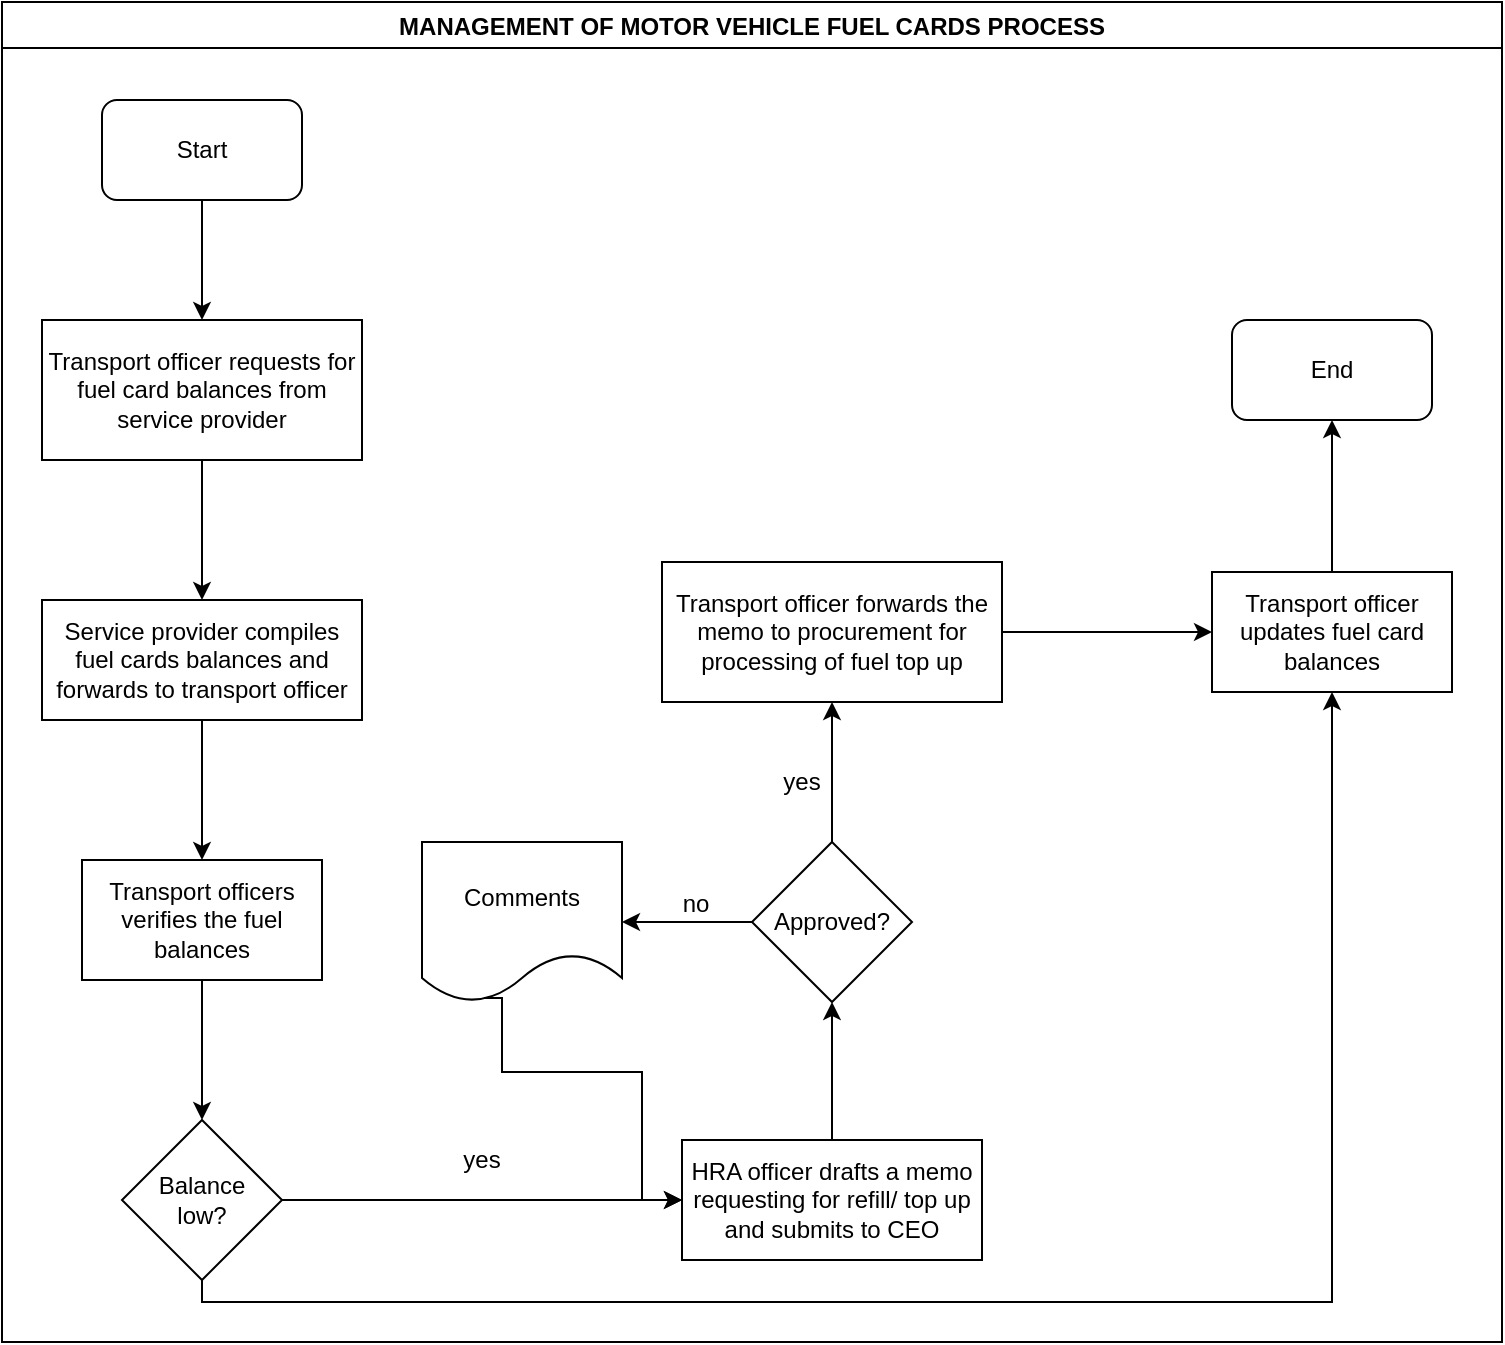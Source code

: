 <mxfile version="14.1.8" type="github">
  <diagram id="mqCRt8jWshRflJlXmG6v" name="Page-1">
    <mxGraphModel dx="1038" dy="547" grid="1" gridSize="10" guides="1" tooltips="1" connect="1" arrows="1" fold="1" page="1" pageScale="1" pageWidth="1169" pageHeight="827" math="0" shadow="0">
      <root>
        <mxCell id="0" />
        <mxCell id="1" parent="0" />
        <mxCell id="U_bItnstda_1CP7JH8OQ-1" value="MANAGEMENT OF MOTOR VEHICLE FUEL CARDS PROCESS" style="swimlane;" vertex="1" parent="1">
          <mxGeometry x="10" y="10" width="750" height="670" as="geometry" />
        </mxCell>
        <mxCell id="U_bItnstda_1CP7JH8OQ-2" value="Start" style="rounded=1;whiteSpace=wrap;html=1;" vertex="1" parent="U_bItnstda_1CP7JH8OQ-1">
          <mxGeometry x="50" y="49" width="100" height="50" as="geometry" />
        </mxCell>
        <mxCell id="U_bItnstda_1CP7JH8OQ-5" value="Transport officer requests for fuel card balances from service provider" style="rounded=0;whiteSpace=wrap;html=1;" vertex="1" parent="U_bItnstda_1CP7JH8OQ-1">
          <mxGeometry x="20" y="159" width="160" height="70" as="geometry" />
        </mxCell>
        <mxCell id="U_bItnstda_1CP7JH8OQ-4" value="" style="edgeStyle=orthogonalEdgeStyle;rounded=0;orthogonalLoop=1;jettySize=auto;html=1;" edge="1" parent="U_bItnstda_1CP7JH8OQ-1" source="U_bItnstda_1CP7JH8OQ-2" target="U_bItnstda_1CP7JH8OQ-5">
          <mxGeometry relative="1" as="geometry">
            <mxPoint x="100" y="174" as="targetPoint" />
          </mxGeometry>
        </mxCell>
        <mxCell id="U_bItnstda_1CP7JH8OQ-6" value="Service provider compiles fuel cards balances and forwards to transport officer" style="whiteSpace=wrap;html=1;rounded=0;" vertex="1" parent="U_bItnstda_1CP7JH8OQ-1">
          <mxGeometry x="20" y="299" width="160" height="60" as="geometry" />
        </mxCell>
        <mxCell id="U_bItnstda_1CP7JH8OQ-7" value="" style="edgeStyle=orthogonalEdgeStyle;rounded=0;orthogonalLoop=1;jettySize=auto;html=1;" edge="1" parent="U_bItnstda_1CP7JH8OQ-1" source="U_bItnstda_1CP7JH8OQ-5" target="U_bItnstda_1CP7JH8OQ-6">
          <mxGeometry relative="1" as="geometry" />
        </mxCell>
        <mxCell id="U_bItnstda_1CP7JH8OQ-8" value="Transport officers verifies the fuel balances" style="whiteSpace=wrap;html=1;rounded=0;" vertex="1" parent="U_bItnstda_1CP7JH8OQ-1">
          <mxGeometry x="40" y="429" width="120" height="60" as="geometry" />
        </mxCell>
        <mxCell id="U_bItnstda_1CP7JH8OQ-9" value="" style="edgeStyle=orthogonalEdgeStyle;rounded=0;orthogonalLoop=1;jettySize=auto;html=1;" edge="1" parent="U_bItnstda_1CP7JH8OQ-1" source="U_bItnstda_1CP7JH8OQ-6" target="U_bItnstda_1CP7JH8OQ-8">
          <mxGeometry relative="1" as="geometry" />
        </mxCell>
        <mxCell id="U_bItnstda_1CP7JH8OQ-14" value="yes" style="text;html=1;strokeColor=none;fillColor=none;align=center;verticalAlign=middle;whiteSpace=wrap;rounded=0;" vertex="1" parent="U_bItnstda_1CP7JH8OQ-1">
          <mxGeometry x="220" y="569" width="40" height="20" as="geometry" />
        </mxCell>
        <mxCell id="U_bItnstda_1CP7JH8OQ-12" value="HRA officer drafts a memo requesting for refill/ top up and submits to CEO" style="whiteSpace=wrap;html=1;rounded=0;" vertex="1" parent="U_bItnstda_1CP7JH8OQ-1">
          <mxGeometry x="340" y="569" width="150" height="60" as="geometry" />
        </mxCell>
        <mxCell id="U_bItnstda_1CP7JH8OQ-18" value="Approved?" style="rhombus;whiteSpace=wrap;html=1;" vertex="1" parent="U_bItnstda_1CP7JH8OQ-1">
          <mxGeometry x="375" y="420" width="80" height="80" as="geometry" />
        </mxCell>
        <mxCell id="U_bItnstda_1CP7JH8OQ-17" value="" style="edgeStyle=orthogonalEdgeStyle;rounded=0;orthogonalLoop=1;jettySize=auto;html=1;" edge="1" parent="U_bItnstda_1CP7JH8OQ-1" source="U_bItnstda_1CP7JH8OQ-12" target="U_bItnstda_1CP7JH8OQ-18">
          <mxGeometry relative="1" as="geometry">
            <mxPoint x="365" y="480" as="targetPoint" />
          </mxGeometry>
        </mxCell>
        <mxCell id="U_bItnstda_1CP7JH8OQ-19" value="Transport officer forwards the memo to procurement for processing of fuel top up" style="whiteSpace=wrap;html=1;" vertex="1" parent="U_bItnstda_1CP7JH8OQ-1">
          <mxGeometry x="330" y="280" width="170" height="70" as="geometry" />
        </mxCell>
        <mxCell id="U_bItnstda_1CP7JH8OQ-20" value="" style="edgeStyle=orthogonalEdgeStyle;rounded=0;orthogonalLoop=1;jettySize=auto;html=1;" edge="1" parent="U_bItnstda_1CP7JH8OQ-1" source="U_bItnstda_1CP7JH8OQ-18" target="U_bItnstda_1CP7JH8OQ-19">
          <mxGeometry relative="1" as="geometry" />
        </mxCell>
        <mxCell id="U_bItnstda_1CP7JH8OQ-21" value="yes" style="text;html=1;strokeColor=none;fillColor=none;align=center;verticalAlign=middle;whiteSpace=wrap;rounded=0;" vertex="1" parent="U_bItnstda_1CP7JH8OQ-1">
          <mxGeometry x="380" y="380" width="40" height="20" as="geometry" />
        </mxCell>
        <mxCell id="U_bItnstda_1CP7JH8OQ-22" value="Comments" style="shape=document;whiteSpace=wrap;html=1;boundedLbl=1;" vertex="1" parent="U_bItnstda_1CP7JH8OQ-1">
          <mxGeometry x="210" y="420" width="100" height="80" as="geometry" />
        </mxCell>
        <mxCell id="U_bItnstda_1CP7JH8OQ-23" value="" style="edgeStyle=orthogonalEdgeStyle;rounded=0;orthogonalLoop=1;jettySize=auto;html=1;" edge="1" parent="U_bItnstda_1CP7JH8OQ-1" source="U_bItnstda_1CP7JH8OQ-18" target="U_bItnstda_1CP7JH8OQ-22">
          <mxGeometry relative="1" as="geometry" />
        </mxCell>
        <mxCell id="U_bItnstda_1CP7JH8OQ-25" value="" style="edgeStyle=orthogonalEdgeStyle;rounded=0;orthogonalLoop=1;jettySize=auto;html=1;entryX=0;entryY=0.5;entryDx=0;entryDy=0;exitX=0.31;exitY=0.975;exitDx=0;exitDy=0;exitPerimeter=0;" edge="1" parent="U_bItnstda_1CP7JH8OQ-1" source="U_bItnstda_1CP7JH8OQ-22" target="U_bItnstda_1CP7JH8OQ-12">
          <mxGeometry relative="1" as="geometry">
            <mxPoint x="260" y="580" as="targetPoint" />
            <Array as="points">
              <mxPoint x="250" y="498" />
              <mxPoint x="250" y="535" />
              <mxPoint x="320" y="535" />
              <mxPoint x="320" y="599" />
            </Array>
          </mxGeometry>
        </mxCell>
        <mxCell id="U_bItnstda_1CP7JH8OQ-37" value="End" style="rounded=1;whiteSpace=wrap;html=1;" vertex="1" parent="U_bItnstda_1CP7JH8OQ-1">
          <mxGeometry x="615" y="159" width="100" height="50" as="geometry" />
        </mxCell>
        <mxCell id="U_bItnstda_1CP7JH8OQ-13" value="" style="edgeStyle=orthogonalEdgeStyle;rounded=0;orthogonalLoop=1;jettySize=auto;html=1;" edge="1" parent="1" source="U_bItnstda_1CP7JH8OQ-10" target="U_bItnstda_1CP7JH8OQ-12">
          <mxGeometry relative="1" as="geometry" />
        </mxCell>
        <mxCell id="U_bItnstda_1CP7JH8OQ-28" value="" style="edgeStyle=orthogonalEdgeStyle;rounded=0;orthogonalLoop=1;jettySize=auto;html=1;entryX=0.5;entryY=1;entryDx=0;entryDy=0;" edge="1" parent="1" source="U_bItnstda_1CP7JH8OQ-10" target="U_bItnstda_1CP7JH8OQ-31">
          <mxGeometry relative="1" as="geometry">
            <mxPoint x="620" y="660" as="targetPoint" />
            <Array as="points">
              <mxPoint x="110" y="660" />
              <mxPoint x="675" y="660" />
            </Array>
          </mxGeometry>
        </mxCell>
        <mxCell id="U_bItnstda_1CP7JH8OQ-10" value="&lt;div&gt;Balance&lt;/div&gt;&lt;div&gt;low?&lt;br&gt;&lt;/div&gt;" style="rhombus;whiteSpace=wrap;html=1;rounded=0;" vertex="1" parent="1">
          <mxGeometry x="70" y="569" width="80" height="80" as="geometry" />
        </mxCell>
        <mxCell id="U_bItnstda_1CP7JH8OQ-11" value="" style="edgeStyle=orthogonalEdgeStyle;rounded=0;orthogonalLoop=1;jettySize=auto;html=1;" edge="1" parent="1" source="U_bItnstda_1CP7JH8OQ-8" target="U_bItnstda_1CP7JH8OQ-10">
          <mxGeometry relative="1" as="geometry" />
        </mxCell>
        <mxCell id="U_bItnstda_1CP7JH8OQ-26" value="no" style="text;html=1;strokeColor=none;fillColor=none;align=center;verticalAlign=middle;whiteSpace=wrap;rounded=0;" vertex="1" parent="1">
          <mxGeometry x="337" y="451" width="40" height="20" as="geometry" />
        </mxCell>
        <mxCell id="U_bItnstda_1CP7JH8OQ-36" value="" style="edgeStyle=orthogonalEdgeStyle;rounded=0;orthogonalLoop=1;jettySize=auto;html=1;entryX=0.5;entryY=1;entryDx=0;entryDy=0;" edge="1" parent="1" source="U_bItnstda_1CP7JH8OQ-31" target="U_bItnstda_1CP7JH8OQ-37">
          <mxGeometry relative="1" as="geometry">
            <mxPoint x="675" y="215" as="targetPoint" />
          </mxGeometry>
        </mxCell>
        <mxCell id="U_bItnstda_1CP7JH8OQ-31" value="Transport officer updates fuel card balances" style="whiteSpace=wrap;html=1;" vertex="1" parent="1">
          <mxGeometry x="615" y="295" width="120" height="60" as="geometry" />
        </mxCell>
        <mxCell id="U_bItnstda_1CP7JH8OQ-32" value="" style="edgeStyle=orthogonalEdgeStyle;rounded=0;orthogonalLoop=1;jettySize=auto;html=1;" edge="1" parent="1" source="U_bItnstda_1CP7JH8OQ-19" target="U_bItnstda_1CP7JH8OQ-31">
          <mxGeometry relative="1" as="geometry" />
        </mxCell>
      </root>
    </mxGraphModel>
  </diagram>
</mxfile>
